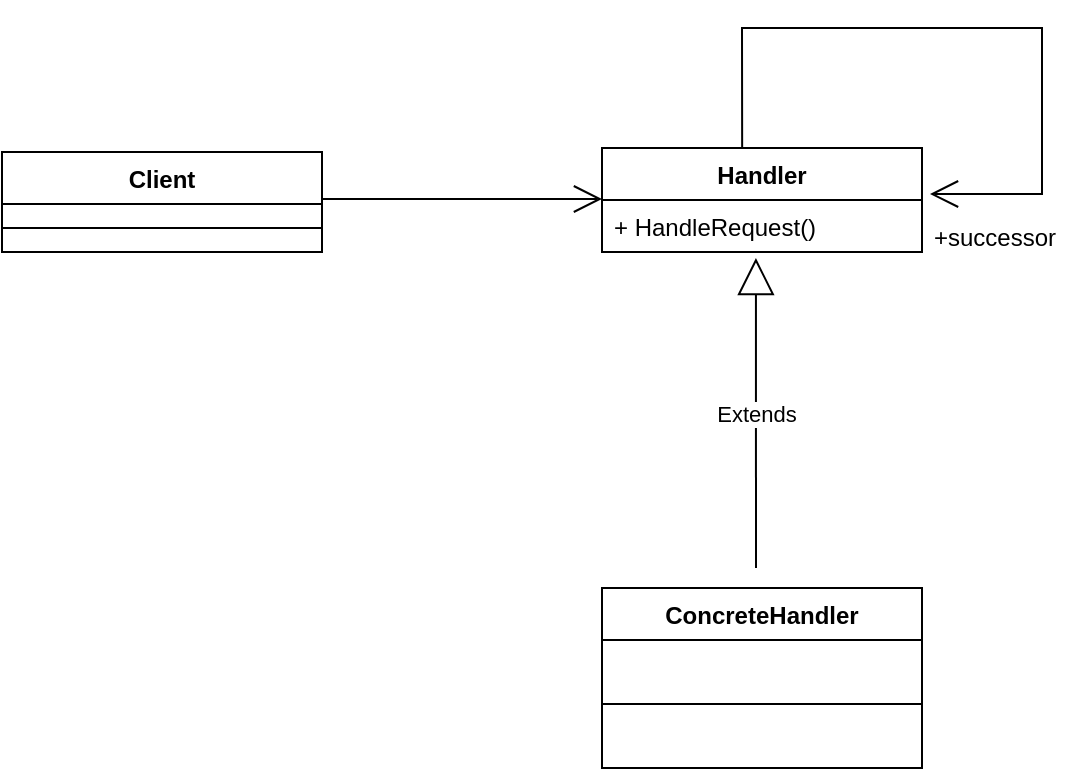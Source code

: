 <mxfile version="28.2.3">
  <diagram name="第 1 页" id="DKmaGCGDZ3iKnI3Q-Jef">
    <mxGraphModel dx="1426" dy="751" grid="1" gridSize="10" guides="1" tooltips="1" connect="1" arrows="1" fold="1" page="1" pageScale="1" pageWidth="827" pageHeight="1169" math="0" shadow="0">
      <root>
        <mxCell id="0" />
        <mxCell id="1" parent="0" />
        <mxCell id="aPE6DFjtYRcRr3NELJEC-2" value="Client" style="swimlane;fontStyle=1;align=center;verticalAlign=top;childLayout=stackLayout;horizontal=1;startSize=26;horizontalStack=0;resizeParent=1;resizeParentMax=0;resizeLast=0;collapsible=1;marginBottom=0;whiteSpace=wrap;html=1;" vertex="1" parent="1">
          <mxGeometry x="100" y="132" width="160" height="50" as="geometry" />
        </mxCell>
        <mxCell id="aPE6DFjtYRcRr3NELJEC-4" value="" style="line;strokeWidth=1;fillColor=none;align=left;verticalAlign=middle;spacingTop=-1;spacingLeft=3;spacingRight=3;rotatable=0;labelPosition=right;points=[];portConstraint=eastwest;strokeColor=inherit;" vertex="1" parent="aPE6DFjtYRcRr3NELJEC-2">
          <mxGeometry y="26" width="160" height="24" as="geometry" />
        </mxCell>
        <mxCell id="aPE6DFjtYRcRr3NELJEC-6" value="Handler" style="swimlane;fontStyle=1;align=center;verticalAlign=top;childLayout=stackLayout;horizontal=1;startSize=26;horizontalStack=0;resizeParent=1;resizeParentMax=0;resizeLast=0;collapsible=1;marginBottom=0;whiteSpace=wrap;html=1;" vertex="1" parent="1">
          <mxGeometry x="400" y="130" width="160" height="52" as="geometry" />
        </mxCell>
        <mxCell id="aPE6DFjtYRcRr3NELJEC-7" value="+ HandleRequest()" style="text;strokeColor=none;fillColor=none;align=left;verticalAlign=top;spacingLeft=4;spacingRight=4;overflow=hidden;rotatable=0;points=[[0,0.5],[1,0.5]];portConstraint=eastwest;whiteSpace=wrap;html=1;" vertex="1" parent="aPE6DFjtYRcRr3NELJEC-6">
          <mxGeometry y="26" width="160" height="26" as="geometry" />
        </mxCell>
        <mxCell id="aPE6DFjtYRcRr3NELJEC-15" value="" style="endArrow=open;endFill=1;endSize=12;html=1;rounded=0;exitX=0.438;exitY=0;exitDx=0;exitDy=0;exitPerimeter=0;entryX=1.025;entryY=-0.115;entryDx=0;entryDy=0;entryPerimeter=0;" edge="1" parent="aPE6DFjtYRcRr3NELJEC-6" source="aPE6DFjtYRcRr3NELJEC-6" target="aPE6DFjtYRcRr3NELJEC-7">
          <mxGeometry width="160" relative="1" as="geometry">
            <mxPoint x="80" y="-70" as="sourcePoint" />
            <mxPoint x="220" y="20" as="targetPoint" />
            <Array as="points">
              <mxPoint x="70" y="-60" />
              <mxPoint x="150" y="-60" />
              <mxPoint x="220" y="-60" />
              <mxPoint x="220" y="23" />
            </Array>
          </mxGeometry>
        </mxCell>
        <mxCell id="aPE6DFjtYRcRr3NELJEC-10" value="ConcreteHandler" style="swimlane;fontStyle=1;align=center;verticalAlign=top;childLayout=stackLayout;horizontal=1;startSize=26;horizontalStack=0;resizeParent=1;resizeParentMax=0;resizeLast=0;collapsible=1;marginBottom=0;whiteSpace=wrap;html=1;" vertex="1" parent="1">
          <mxGeometry x="400" y="350" width="160" height="90" as="geometry" />
        </mxCell>
        <mxCell id="aPE6DFjtYRcRr3NELJEC-12" value="" style="line;strokeWidth=1;fillColor=none;align=left;verticalAlign=middle;spacingTop=-1;spacingLeft=3;spacingRight=3;rotatable=0;labelPosition=right;points=[];portConstraint=eastwest;strokeColor=inherit;" vertex="1" parent="aPE6DFjtYRcRr3NELJEC-10">
          <mxGeometry y="26" width="160" height="64" as="geometry" />
        </mxCell>
        <mxCell id="aPE6DFjtYRcRr3NELJEC-14" value="Extends" style="endArrow=block;endSize=16;endFill=0;html=1;rounded=0;entryX=0.481;entryY=1.115;entryDx=0;entryDy=0;entryPerimeter=0;" edge="1" parent="1" target="aPE6DFjtYRcRr3NELJEC-7">
          <mxGeometry width="160" relative="1" as="geometry">
            <mxPoint x="477" y="340" as="sourcePoint" />
            <mxPoint x="590" y="270" as="targetPoint" />
          </mxGeometry>
        </mxCell>
        <mxCell id="aPE6DFjtYRcRr3NELJEC-16" value="+successor" style="text;html=1;align=center;verticalAlign=middle;resizable=0;points=[];autosize=1;strokeColor=none;fillColor=none;" vertex="1" parent="1">
          <mxGeometry x="556" y="160" width="80" height="30" as="geometry" />
        </mxCell>
        <mxCell id="aPE6DFjtYRcRr3NELJEC-17" value="" style="endArrow=open;endFill=1;endSize=12;html=1;rounded=0;" edge="1" parent="1">
          <mxGeometry width="160" relative="1" as="geometry">
            <mxPoint x="260" y="155.5" as="sourcePoint" />
            <mxPoint x="400" y="155.5" as="targetPoint" />
          </mxGeometry>
        </mxCell>
      </root>
    </mxGraphModel>
  </diagram>
</mxfile>
